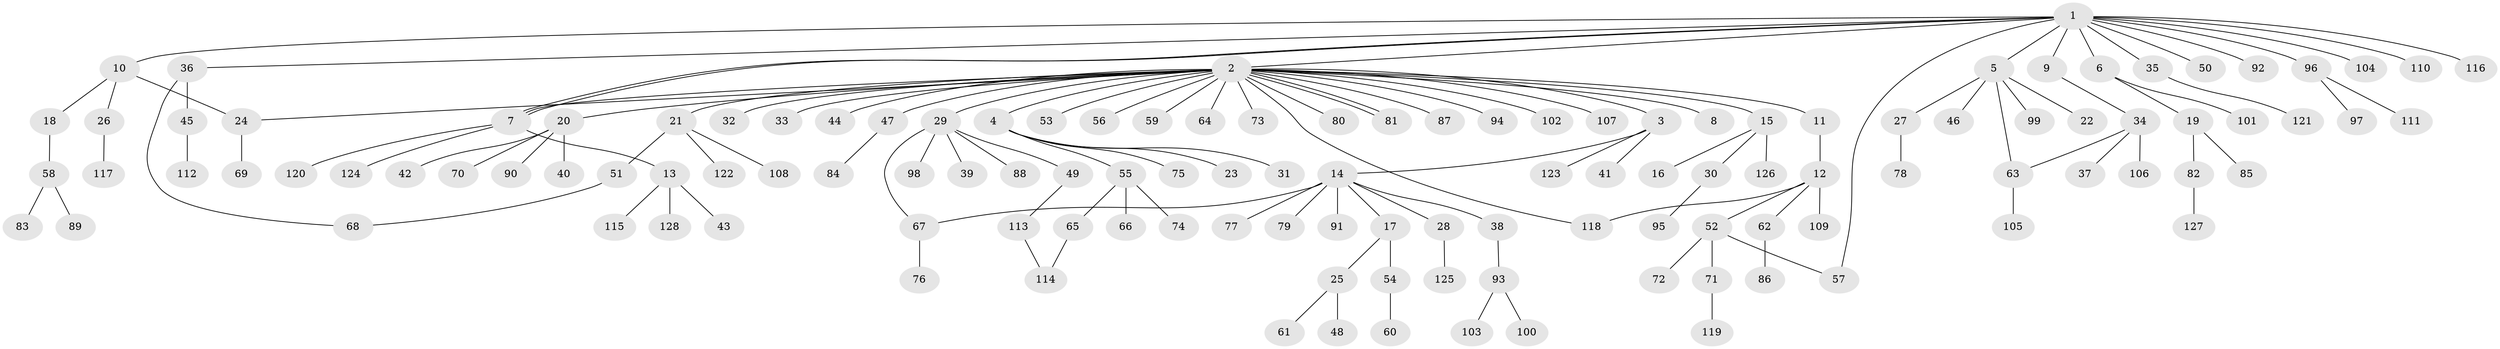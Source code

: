 // Generated by graph-tools (version 1.1) at 2025/48/03/09/25 04:48:09]
// undirected, 128 vertices, 137 edges
graph export_dot {
graph [start="1"]
  node [color=gray90,style=filled];
  1;
  2;
  3;
  4;
  5;
  6;
  7;
  8;
  9;
  10;
  11;
  12;
  13;
  14;
  15;
  16;
  17;
  18;
  19;
  20;
  21;
  22;
  23;
  24;
  25;
  26;
  27;
  28;
  29;
  30;
  31;
  32;
  33;
  34;
  35;
  36;
  37;
  38;
  39;
  40;
  41;
  42;
  43;
  44;
  45;
  46;
  47;
  48;
  49;
  50;
  51;
  52;
  53;
  54;
  55;
  56;
  57;
  58;
  59;
  60;
  61;
  62;
  63;
  64;
  65;
  66;
  67;
  68;
  69;
  70;
  71;
  72;
  73;
  74;
  75;
  76;
  77;
  78;
  79;
  80;
  81;
  82;
  83;
  84;
  85;
  86;
  87;
  88;
  89;
  90;
  91;
  92;
  93;
  94;
  95;
  96;
  97;
  98;
  99;
  100;
  101;
  102;
  103;
  104;
  105;
  106;
  107;
  108;
  109;
  110;
  111;
  112;
  113;
  114;
  115;
  116;
  117;
  118;
  119;
  120;
  121;
  122;
  123;
  124;
  125;
  126;
  127;
  128;
  1 -- 2;
  1 -- 5;
  1 -- 6;
  1 -- 7;
  1 -- 7;
  1 -- 9;
  1 -- 10;
  1 -- 35;
  1 -- 36;
  1 -- 50;
  1 -- 57;
  1 -- 92;
  1 -- 96;
  1 -- 104;
  1 -- 110;
  1 -- 116;
  2 -- 3;
  2 -- 4;
  2 -- 7;
  2 -- 8;
  2 -- 11;
  2 -- 15;
  2 -- 20;
  2 -- 21;
  2 -- 24;
  2 -- 29;
  2 -- 32;
  2 -- 33;
  2 -- 44;
  2 -- 47;
  2 -- 53;
  2 -- 56;
  2 -- 59;
  2 -- 64;
  2 -- 73;
  2 -- 80;
  2 -- 81;
  2 -- 81;
  2 -- 87;
  2 -- 94;
  2 -- 102;
  2 -- 107;
  2 -- 118;
  3 -- 14;
  3 -- 41;
  3 -- 123;
  4 -- 23;
  4 -- 31;
  4 -- 55;
  4 -- 75;
  5 -- 22;
  5 -- 27;
  5 -- 46;
  5 -- 63;
  5 -- 99;
  6 -- 19;
  6 -- 101;
  7 -- 13;
  7 -- 120;
  7 -- 124;
  9 -- 34;
  10 -- 18;
  10 -- 24;
  10 -- 26;
  11 -- 12;
  12 -- 52;
  12 -- 62;
  12 -- 109;
  12 -- 118;
  13 -- 43;
  13 -- 115;
  13 -- 128;
  14 -- 17;
  14 -- 28;
  14 -- 38;
  14 -- 67;
  14 -- 77;
  14 -- 79;
  14 -- 91;
  15 -- 16;
  15 -- 30;
  15 -- 126;
  17 -- 25;
  17 -- 54;
  18 -- 58;
  19 -- 82;
  19 -- 85;
  20 -- 40;
  20 -- 42;
  20 -- 70;
  20 -- 90;
  21 -- 51;
  21 -- 108;
  21 -- 122;
  24 -- 69;
  25 -- 48;
  25 -- 61;
  26 -- 117;
  27 -- 78;
  28 -- 125;
  29 -- 39;
  29 -- 49;
  29 -- 67;
  29 -- 88;
  29 -- 98;
  30 -- 95;
  34 -- 37;
  34 -- 63;
  34 -- 106;
  35 -- 121;
  36 -- 45;
  36 -- 68;
  38 -- 93;
  45 -- 112;
  47 -- 84;
  49 -- 113;
  51 -- 68;
  52 -- 57;
  52 -- 71;
  52 -- 72;
  54 -- 60;
  55 -- 65;
  55 -- 66;
  55 -- 74;
  58 -- 83;
  58 -- 89;
  62 -- 86;
  63 -- 105;
  65 -- 114;
  67 -- 76;
  71 -- 119;
  82 -- 127;
  93 -- 100;
  93 -- 103;
  96 -- 97;
  96 -- 111;
  113 -- 114;
}
